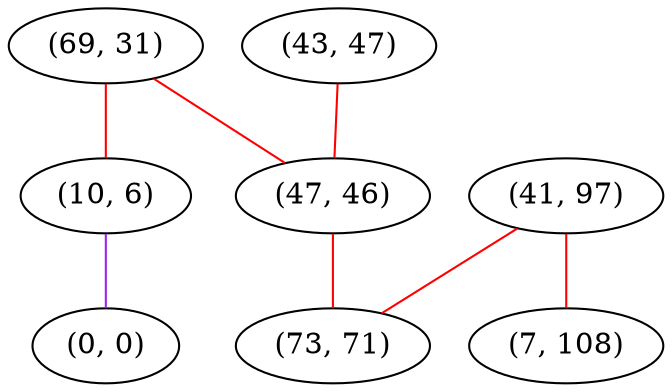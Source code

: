 graph "" {
"(69, 31)";
"(41, 97)";
"(7, 108)";
"(10, 6)";
"(0, 0)";
"(43, 47)";
"(47, 46)";
"(73, 71)";
"(69, 31)" -- "(47, 46)"  [color=red, key=0, weight=1];
"(69, 31)" -- "(10, 6)"  [color=red, key=0, weight=1];
"(41, 97)" -- "(7, 108)"  [color=red, key=0, weight=1];
"(41, 97)" -- "(73, 71)"  [color=red, key=0, weight=1];
"(10, 6)" -- "(0, 0)"  [color=purple, key=0, weight=4];
"(43, 47)" -- "(47, 46)"  [color=red, key=0, weight=1];
"(47, 46)" -- "(73, 71)"  [color=red, key=0, weight=1];
}
